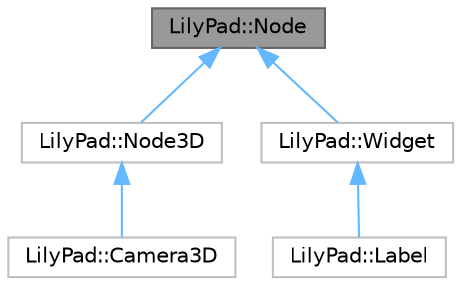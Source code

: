 digraph "LilyPad::Node"
{
 // LATEX_PDF_SIZE
  bgcolor="transparent";
  edge [fontname=Helvetica,fontsize=10,labelfontname=Helvetica,labelfontsize=10];
  node [fontname=Helvetica,fontsize=10,shape=box,height=0.2,width=0.4];
  Node1 [id="Node000001",label="LilyPad::Node",height=0.2,width=0.4,color="gray40", fillcolor="grey60", style="filled", fontcolor="black",tooltip=" "];
  Node1 -> Node2 [id="edge1_Node000001_Node000002",dir="back",color="steelblue1",style="solid",tooltip=" "];
  Node2 [id="Node000002",label="LilyPad::Node3D",height=0.2,width=0.4,color="grey75", fillcolor="white", style="filled",URL="$classLilyPad_1_1Node3D.html",tooltip=" "];
  Node2 -> Node3 [id="edge2_Node000002_Node000003",dir="back",color="steelblue1",style="solid",tooltip=" "];
  Node3 [id="Node000003",label="LilyPad::Camera3D",height=0.2,width=0.4,color="grey75", fillcolor="white", style="filled",URL="$classLilyPad_1_1Camera3D.html",tooltip=" "];
  Node1 -> Node4 [id="edge3_Node000001_Node000004",dir="back",color="steelblue1",style="solid",tooltip=" "];
  Node4 [id="Node000004",label="LilyPad::Widget",height=0.2,width=0.4,color="grey75", fillcolor="white", style="filled",URL="$classLilyPad_1_1Widget.html",tooltip=" "];
  Node4 -> Node5 [id="edge4_Node000004_Node000005",dir="back",color="steelblue1",style="solid",tooltip=" "];
  Node5 [id="Node000005",label="LilyPad::Label",height=0.2,width=0.4,color="grey75", fillcolor="white", style="filled",URL="$classLilyPad_1_1Label.html",tooltip=" "];
}
